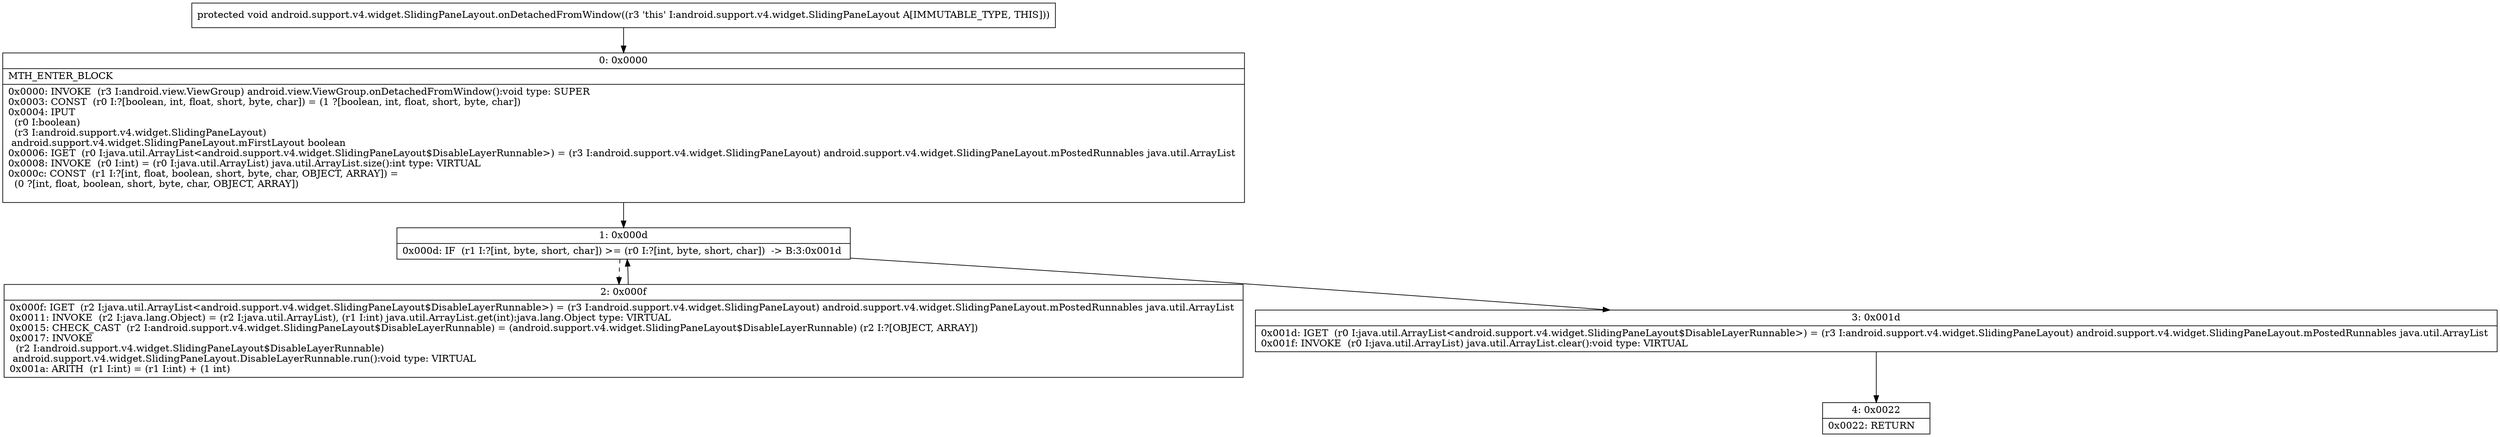 digraph "CFG forandroid.support.v4.widget.SlidingPaneLayout.onDetachedFromWindow()V" {
Node_0 [shape=record,label="{0\:\ 0x0000|MTH_ENTER_BLOCK\l|0x0000: INVOKE  (r3 I:android.view.ViewGroup) android.view.ViewGroup.onDetachedFromWindow():void type: SUPER \l0x0003: CONST  (r0 I:?[boolean, int, float, short, byte, char]) = (1 ?[boolean, int, float, short, byte, char]) \l0x0004: IPUT  \l  (r0 I:boolean)\l  (r3 I:android.support.v4.widget.SlidingPaneLayout)\l android.support.v4.widget.SlidingPaneLayout.mFirstLayout boolean \l0x0006: IGET  (r0 I:java.util.ArrayList\<android.support.v4.widget.SlidingPaneLayout$DisableLayerRunnable\>) = (r3 I:android.support.v4.widget.SlidingPaneLayout) android.support.v4.widget.SlidingPaneLayout.mPostedRunnables java.util.ArrayList \l0x0008: INVOKE  (r0 I:int) = (r0 I:java.util.ArrayList) java.util.ArrayList.size():int type: VIRTUAL \l0x000c: CONST  (r1 I:?[int, float, boolean, short, byte, char, OBJECT, ARRAY]) = \l  (0 ?[int, float, boolean, short, byte, char, OBJECT, ARRAY])\l \l}"];
Node_1 [shape=record,label="{1\:\ 0x000d|0x000d: IF  (r1 I:?[int, byte, short, char]) \>= (r0 I:?[int, byte, short, char])  \-\> B:3:0x001d \l}"];
Node_2 [shape=record,label="{2\:\ 0x000f|0x000f: IGET  (r2 I:java.util.ArrayList\<android.support.v4.widget.SlidingPaneLayout$DisableLayerRunnable\>) = (r3 I:android.support.v4.widget.SlidingPaneLayout) android.support.v4.widget.SlidingPaneLayout.mPostedRunnables java.util.ArrayList \l0x0011: INVOKE  (r2 I:java.lang.Object) = (r2 I:java.util.ArrayList), (r1 I:int) java.util.ArrayList.get(int):java.lang.Object type: VIRTUAL \l0x0015: CHECK_CAST  (r2 I:android.support.v4.widget.SlidingPaneLayout$DisableLayerRunnable) = (android.support.v4.widget.SlidingPaneLayout$DisableLayerRunnable) (r2 I:?[OBJECT, ARRAY]) \l0x0017: INVOKE  \l  (r2 I:android.support.v4.widget.SlidingPaneLayout$DisableLayerRunnable)\l android.support.v4.widget.SlidingPaneLayout.DisableLayerRunnable.run():void type: VIRTUAL \l0x001a: ARITH  (r1 I:int) = (r1 I:int) + (1 int) \l}"];
Node_3 [shape=record,label="{3\:\ 0x001d|0x001d: IGET  (r0 I:java.util.ArrayList\<android.support.v4.widget.SlidingPaneLayout$DisableLayerRunnable\>) = (r3 I:android.support.v4.widget.SlidingPaneLayout) android.support.v4.widget.SlidingPaneLayout.mPostedRunnables java.util.ArrayList \l0x001f: INVOKE  (r0 I:java.util.ArrayList) java.util.ArrayList.clear():void type: VIRTUAL \l}"];
Node_4 [shape=record,label="{4\:\ 0x0022|0x0022: RETURN   \l}"];
MethodNode[shape=record,label="{protected void android.support.v4.widget.SlidingPaneLayout.onDetachedFromWindow((r3 'this' I:android.support.v4.widget.SlidingPaneLayout A[IMMUTABLE_TYPE, THIS])) }"];
MethodNode -> Node_0;
Node_0 -> Node_1;
Node_1 -> Node_2[style=dashed];
Node_1 -> Node_3;
Node_2 -> Node_1;
Node_3 -> Node_4;
}

